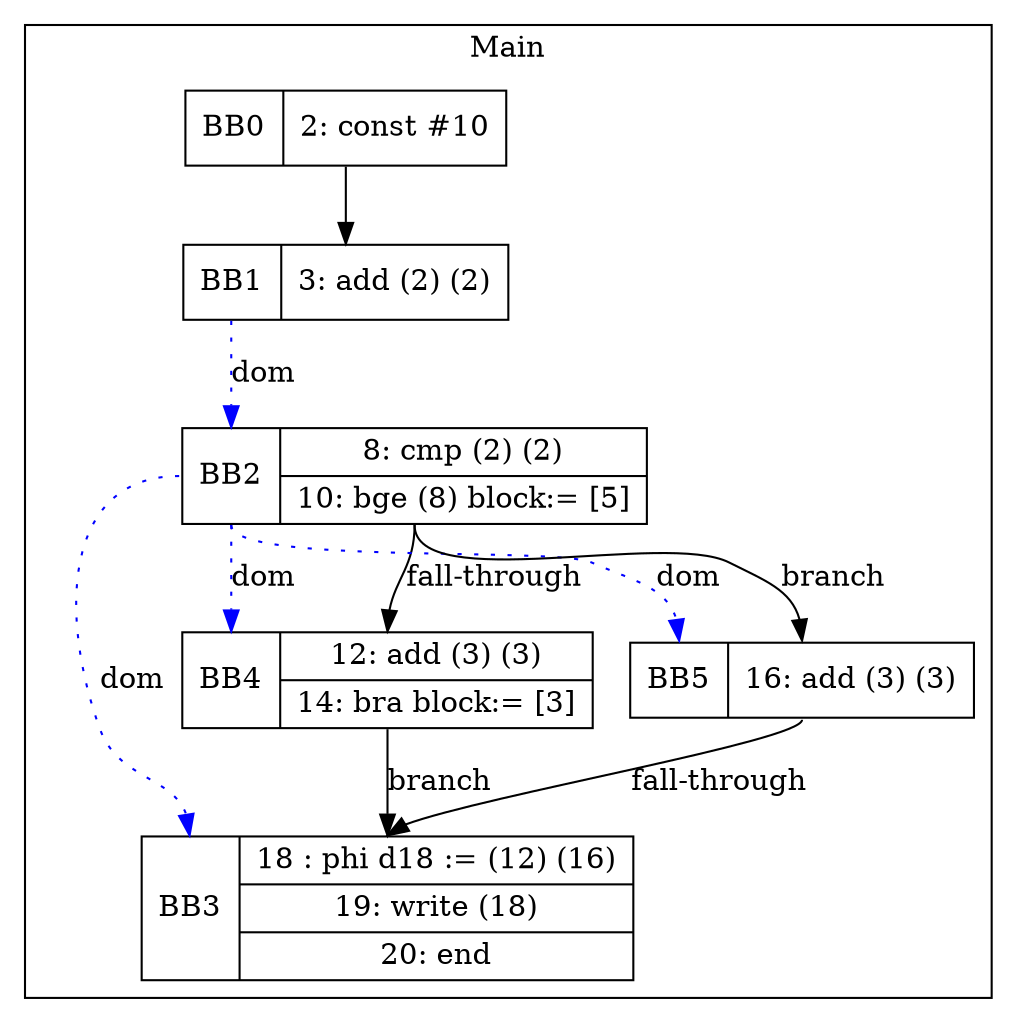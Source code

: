 digraph G {
node [shape=record];
subgraph cluster_main{
label = "Main";
BB0 [shape=record, label="<b>BB0|{2: const #10}"];
BB1 [shape=record, label="<b>BB1|{3: add (2) (2)}"];
BB2 [shape=record, label="<b>BB2|{8: cmp (2) (2)|10: bge (8) block:= [5]}"];
BB3 [shape=record, label="<b>BB3|{18 : phi d18 := (12) (16)|19: write (18)|20: end}"];
BB4 [shape=record, label="<b>BB4|{12: add (3) (3)|14: bra block:= [3]}"];
BB5 [shape=record, label="<b>BB5|{16: add (3) (3)}"];
}
BB0:s -> BB1:n ;
BB2:b -> BB3:b [color=blue, style=dotted, label="dom"];
BB2:b -> BB4:b [color=blue, style=dotted, label="dom"];
BB1:b -> BB2:b [color=blue, style=dotted, label="dom"];
BB2:b -> BB5:b [color=blue, style=dotted, label="dom"];
BB2:s -> BB5:n [label="branch"];
BB4:s -> BB3:n [label="branch"];
BB5:s -> BB3:n [label="fall-through"];
BB2:s -> BB4:n [label="fall-through"];
}
